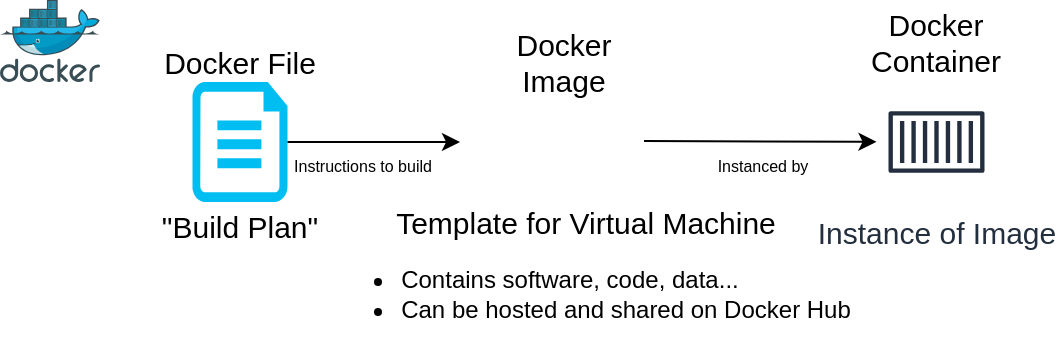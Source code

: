 <mxfile version="13.9.3" type="device"><diagram id="wxrQrRbF_b7Drqid4QXk" name="Page-1"><mxGraphModel dx="786" dy="474" grid="1" gridSize="10" guides="1" tooltips="1" connect="1" arrows="1" fold="1" page="1" pageScale="1" pageWidth="827" pageHeight="1169" math="0" shadow="0"><root><mxCell id="0"/><mxCell id="1" parent="0"/><mxCell id="sHKBVlPQHOBQRSpEx0Vm-16" value="" style="aspect=fixed;html=1;points=[];align=center;image;fontSize=12;image=img/lib/mscae/Docker.svg;strokeColor=#6600CC;strokeWidth=2;fillColor=#FFFFFF;" vertex="1" parent="1"><mxGeometry x="40" y="40" width="50" height="41" as="geometry"/></mxCell><mxCell id="sHKBVlPQHOBQRSpEx0Vm-17" value="" style="verticalLabelPosition=bottom;html=1;verticalAlign=top;align=center;strokeColor=none;fillColor=#00BEF2;shape=mxgraph.azure.cloud_services_configuration_file;pointerEvents=1;fontSize=15;" vertex="1" parent="1"><mxGeometry x="136.25" y="81" width="47.5" height="60" as="geometry"/></mxCell><mxCell id="sHKBVlPQHOBQRSpEx0Vm-18" value="Docker File" style="text;html=1;strokeColor=none;fillColor=none;align=center;verticalAlign=middle;whiteSpace=wrap;rounded=0;fontSize=15;" vertex="1" parent="1"><mxGeometry x="120" y="61" width="80" height="20" as="geometry"/></mxCell><mxCell id="sHKBVlPQHOBQRSpEx0Vm-19" value="" style="endArrow=classic;html=1;fontSize=15;exitX=1;exitY=0.5;exitDx=0;exitDy=0;exitPerimeter=0;" edge="1" parent="1" source="sHKBVlPQHOBQRSpEx0Vm-17"><mxGeometry width="50" height="50" relative="1" as="geometry"><mxPoint x="380" y="270" as="sourcePoint"/><mxPoint x="270" y="111" as="targetPoint"/></mxGeometry></mxCell><mxCell id="sHKBVlPQHOBQRSpEx0Vm-20" value="&lt;font style=&quot;font-size: 8px&quot;&gt;Instructions to build&lt;/font&gt;" style="edgeLabel;html=1;align=center;verticalAlign=middle;resizable=0;points=[];fontSize=15;" vertex="1" connectable="0" parent="sHKBVlPQHOBQRSpEx0Vm-19"><mxGeometry x="0.467" y="-3" relative="1" as="geometry"><mxPoint x="-26.75" y="6" as="offset"/></mxGeometry></mxCell><mxCell id="sHKBVlPQHOBQRSpEx0Vm-21" value="" style="shape=image;html=1;verticalAlign=top;verticalLabelPosition=bottom;labelBackgroundColor=#ffffff;imageAspect=0;aspect=fixed;image=https://cdn4.iconfinder.com/data/icons/logos-and-brands/512/97_Docker_logo_logos-128.png;strokeColor=#6600CC;strokeWidth=2;fillColor=#FFFFFF;fontSize=15;" vertex="1" parent="1"><mxGeometry x="303" y="81" width="59" height="59" as="geometry"/></mxCell><mxCell id="sHKBVlPQHOBQRSpEx0Vm-22" value="Docker Image" style="text;html=1;strokeColor=none;fillColor=none;align=center;verticalAlign=middle;whiteSpace=wrap;rounded=0;fontSize=15;" vertex="1" parent="1"><mxGeometry x="282" y="61" width="80" height="20" as="geometry"/></mxCell><mxCell id="sHKBVlPQHOBQRSpEx0Vm-23" value="Template for Virtual Machine&lt;br&gt;&lt;div style=&quot;text-align: left ; font-size: 12px&quot;&gt;&lt;ul&gt;&lt;li&gt;&lt;span&gt;Contains software, code, data...&lt;/span&gt;&lt;/li&gt;&lt;li&gt;&lt;font style=&quot;font-size: 12px&quot;&gt;&lt;div style=&quot;text-align: left&quot;&gt;&lt;span style=&quot;font-size: 12px&quot;&gt;Can be hosted and shared on Docker Hub&lt;/span&gt;&lt;/div&gt;&lt;/font&gt;&lt;/li&gt;&lt;/ul&gt;&lt;/div&gt;" style="text;html=1;strokeColor=none;fillColor=none;align=center;verticalAlign=middle;whiteSpace=wrap;rounded=0;fontSize=15;" vertex="1" parent="1"><mxGeometry x="197.75" y="155" width="269.5" height="45" as="geometry"/></mxCell><mxCell id="sHKBVlPQHOBQRSpEx0Vm-24" value="&quot;Build Plan&quot;" style="text;html=1;strokeColor=none;fillColor=none;align=center;verticalAlign=middle;whiteSpace=wrap;rounded=0;fontSize=15;" vertex="1" parent="1"><mxGeometry x="115" y="130" width="90" height="45" as="geometry"/></mxCell><mxCell id="sHKBVlPQHOBQRSpEx0Vm-25" value="&lt;span style=&quot;font-size: 15px&quot;&gt;Instance of Image&lt;/span&gt;" style="outlineConnect=0;fontColor=#232F3E;gradientColor=none;strokeColor=#232F3E;fillColor=#ffffff;dashed=0;verticalLabelPosition=bottom;verticalAlign=top;align=center;html=1;fontSize=12;fontStyle=0;aspect=fixed;shape=mxgraph.aws4.resourceIcon;resIcon=mxgraph.aws4.container_1;" vertex="1" parent="1"><mxGeometry x="478.25" y="81" width="60" height="60" as="geometry"/></mxCell><mxCell id="sHKBVlPQHOBQRSpEx0Vm-26" value="" style="endArrow=classic;html=1;fontSize=15;exitX=1;exitY=0.5;exitDx=0;exitDy=0;" edge="1" parent="1" source="sHKBVlPQHOBQRSpEx0Vm-21" target="sHKBVlPQHOBQRSpEx0Vm-25"><mxGeometry width="50" height="50" relative="1" as="geometry"><mxPoint x="193.75" y="121" as="sourcePoint"/><mxPoint x="280" y="121" as="targetPoint"/></mxGeometry></mxCell><mxCell id="sHKBVlPQHOBQRSpEx0Vm-27" value="&lt;font style=&quot;font-size: 8px&quot;&gt;Instanced by&lt;/font&gt;" style="edgeLabel;html=1;align=center;verticalAlign=middle;resizable=0;points=[];fontSize=15;" vertex="1" connectable="0" parent="sHKBVlPQHOBQRSpEx0Vm-26"><mxGeometry x="0.467" y="-3" relative="1" as="geometry"><mxPoint x="-26.75" y="6" as="offset"/></mxGeometry></mxCell><mxCell id="sHKBVlPQHOBQRSpEx0Vm-28" value="Docker Container" style="text;html=1;strokeColor=none;fillColor=none;align=center;verticalAlign=middle;whiteSpace=wrap;rounded=0;fontSize=15;" vertex="1" parent="1"><mxGeometry x="488" y="51" width="40" height="20" as="geometry"/></mxCell></root></mxGraphModel></diagram></mxfile>